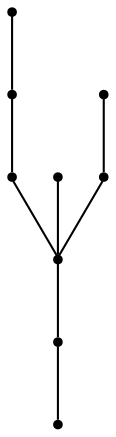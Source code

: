 graph {
  node [shape=point,comment="{\"directed\":false,\"doi\":\"10.1007/978-3-642-11805-0_10\",\"figure\":\"9 (3)\"}"]

  v0 [pos="909.4262886136077,908.5594784592138"]
  v1 [pos="897.042074221234,685.7283868731874"]
  v2 [pos="878.4657526326733,797.1439326662005"]
  v3 [pos="856.8246653357218,760.0054174018629"]
  v4 [pos="856.8246653357218,648.5899352102568"]
  v5 [pos="791.7762836988582,722.8669021375251"]
  v6 [pos="835.1210181657657,834.2824479305383"]
  v7 [pos="810.3526052874188,611.4514835473262"]
  v8 [pos="791.7762836988582,871.4209631948759"]

  v0 -- v1 [id="-1",pos="909.4262886136077,908.5594784592138 897.042074221234,685.7283868731874 897.042074221234,685.7283868731874 897.042074221234,685.7283868731874"]
  v5 -- v8 [id="-2",pos="791.7762836988582,722.8669021375251 791.7762836988582,871.4209631948759 791.7762836988582,871.4209631948759 791.7762836988582,871.4209631948759"]
  v7 -- v6 [id="-3",pos="810.3526052874188,611.4514835473262 835.1210181657657,834.2824479305383 835.1210181657657,834.2824479305383 835.1210181657657,834.2824479305383"]
  v6 -- v3 [id="-4",pos="835.1210181657657,834.2824479305383 856.8246653357218,760.0054174018629 856.8246653357218,760.0054174018629 856.8246653357218,760.0054174018629"]
  v3 -- v5 [id="-5",pos="856.8246653357218,760.0054174018629 791.7762836988582,722.8669021375251 791.7762836988582,722.8669021375251 791.7762836988582,722.8669021375251"]
  v4 -- v3 [id="-6",pos="856.8246653357218,648.5899352102568 856.8246653357218,760.0054174018629 856.8246653357218,760.0054174018629 856.8246653357218,760.0054174018629"]
  v2 -- v3 [id="-7",pos="878.4657526326733,797.1439326662005 856.8246653357218,760.0054174018629 856.8246653357218,760.0054174018629 856.8246653357218,760.0054174018629"]
  v1 -- v2 [id="-8",pos="897.042074221234,685.7283868731874 878.4657526326733,797.1439326662005 878.4657526326733,797.1439326662005 878.4657526326733,797.1439326662005"]
}